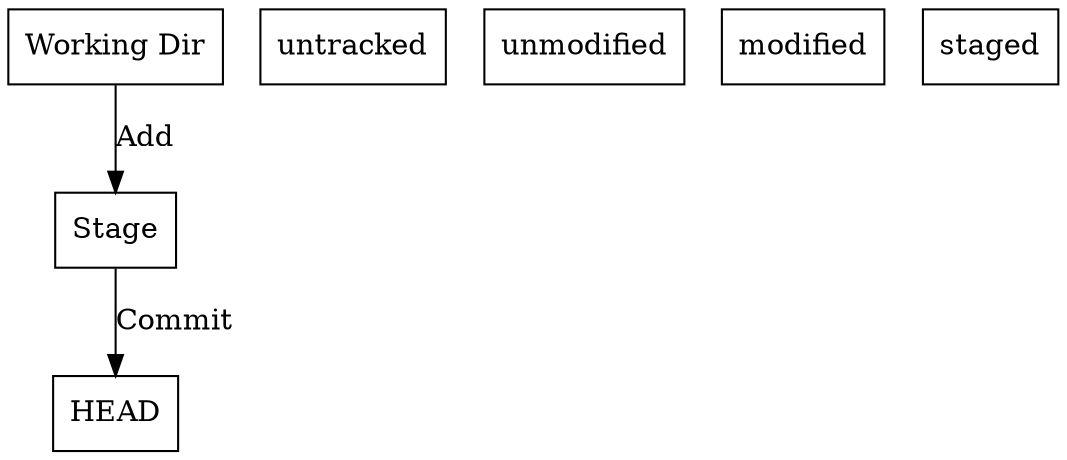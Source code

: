 digraph Git {
	node [shape="record"];
	edge [style="solid"];
	#edge [style="dashed"];
	WD [label="Working Dir"];
	Stage;
	HEAD;

	WD->Stage [label="Add"];
	Stage->HEAD [label="Commit"];




	untracked;
	unmodified;
	modified;
	staged;
}